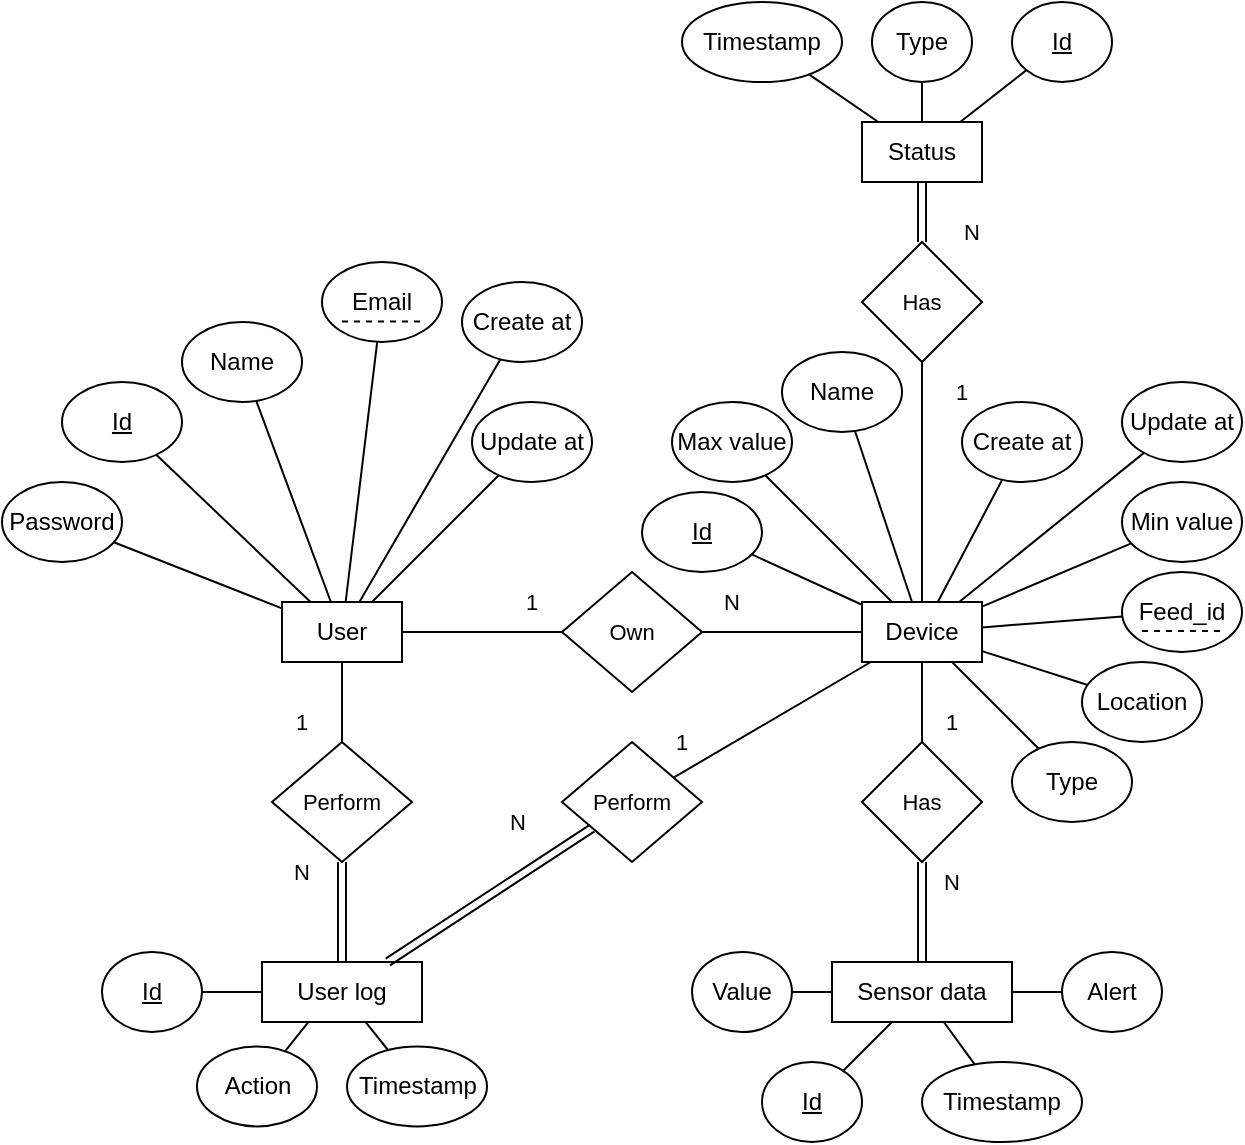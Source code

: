 <mxfile version="24.7.8">
  <diagram name="Page-1" id="jaJfqy32BlPvXBbWafyM">
    <mxGraphModel dx="1434" dy="1663" grid="1" gridSize="10" guides="1" tooltips="1" connect="1" arrows="1" fold="1" page="1" pageScale="1" pageWidth="1169" pageHeight="827" math="0" shadow="0">
      <root>
        <mxCell id="0" />
        <mxCell id="1" parent="0" />
        <mxCell id="_8KB8Ig3Bxyy8Yuee4_m-85" style="edgeStyle=none;shape=connector;rounded=0;orthogonalLoop=1;jettySize=auto;html=1;strokeColor=default;align=center;verticalAlign=middle;fontFamily=Helvetica;fontSize=11;fontColor=default;labelBackgroundColor=default;endArrow=none;endFill=0;" parent="1" source="_8KB8Ig3Bxyy8Yuee4_m-84" target="_8KB8Ig3Bxyy8Yuee4_m-5" edge="1">
          <mxGeometry relative="1" as="geometry" />
        </mxCell>
        <mxCell id="_8KB8Ig3Bxyy8Yuee4_m-56" style="edgeStyle=none;shape=connector;rounded=0;orthogonalLoop=1;jettySize=auto;html=1;strokeColor=default;align=center;verticalAlign=middle;fontFamily=Helvetica;fontSize=11;fontColor=default;labelBackgroundColor=default;endArrow=none;endFill=0;" parent="1" source="_8KB8Ig3Bxyy8Yuee4_m-55" target="_8KB8Ig3Bxyy8Yuee4_m-5" edge="1">
          <mxGeometry relative="1" as="geometry" />
        </mxCell>
        <mxCell id="_8KB8Ig3Bxyy8Yuee4_m-39" value="" style="edgeStyle=none;shape=connector;rounded=0;orthogonalLoop=1;jettySize=auto;html=1;strokeColor=default;align=center;verticalAlign=middle;fontFamily=Helvetica;fontSize=11;fontColor=default;labelBackgroundColor=default;endArrow=none;endFill=0;" parent="1" source="_8KB8Ig3Bxyy8Yuee4_m-1" target="_8KB8Ig3Bxyy8Yuee4_m-37" edge="1">
          <mxGeometry relative="1" as="geometry" />
        </mxCell>
        <mxCell id="J0UW6QxLmxCcvmy9IE3s-6" value="" style="edgeStyle=orthogonalEdgeStyle;rounded=0;orthogonalLoop=1;jettySize=auto;html=1;startArrow=none;startFill=0;endArrow=none;endFill=0;" parent="1" source="_8KB8Ig3Bxyy8Yuee4_m-1" target="J0UW6QxLmxCcvmy9IE3s-5" edge="1">
          <mxGeometry relative="1" as="geometry" />
        </mxCell>
        <mxCell id="_8KB8Ig3Bxyy8Yuee4_m-1" value="User" style="rounded=0;whiteSpace=wrap;html=1;" parent="1" vertex="1">
          <mxGeometry x="310" y="210" width="60" height="30" as="geometry" />
        </mxCell>
        <mxCell id="_8KB8Ig3Bxyy8Yuee4_m-78" value="" style="edgeStyle=none;shape=connector;rounded=0;orthogonalLoop=1;jettySize=auto;html=1;strokeColor=default;align=center;verticalAlign=middle;fontFamily=Helvetica;fontSize=11;fontColor=default;labelBackgroundColor=default;endArrow=none;endFill=0;" parent="1" source="_8KB8Ig3Bxyy8Yuee4_m-5" target="_8KB8Ig3Bxyy8Yuee4_m-77" edge="1">
          <mxGeometry relative="1" as="geometry" />
        </mxCell>
        <mxCell id="J0UW6QxLmxCcvmy9IE3s-9" style="edgeStyle=none;shape=connector;rounded=0;orthogonalLoop=1;jettySize=auto;html=1;strokeColor=default;align=center;verticalAlign=middle;fontFamily=Helvetica;fontSize=11;fontColor=default;labelBackgroundColor=default;startArrow=none;startFill=0;endArrow=none;endFill=0;" parent="1" source="_8KB8Ig3Bxyy8Yuee4_m-5" target="J0UW6QxLmxCcvmy9IE3s-8" edge="1">
          <mxGeometry relative="1" as="geometry" />
        </mxCell>
        <mxCell id="4ZJPIbdeTPFLNm4qBbml-3" style="rounded=0;orthogonalLoop=1;jettySize=auto;html=1;endArrow=none;endFill=0;" parent="1" source="_8KB8Ig3Bxyy8Yuee4_m-5" target="4ZJPIbdeTPFLNm4qBbml-2" edge="1">
          <mxGeometry relative="1" as="geometry" />
        </mxCell>
        <mxCell id="se-15VZ4kxIoAXQosiRD-1" style="rounded=0;orthogonalLoop=1;jettySize=auto;html=1;endArrow=none;endFill=0;" edge="1" parent="1" source="_8KB8Ig3Bxyy8Yuee4_m-5" target="1CbHhzrJng4AEGQYS05U-1">
          <mxGeometry relative="1" as="geometry" />
        </mxCell>
        <mxCell id="_8KB8Ig3Bxyy8Yuee4_m-5" value="&lt;div&gt;Device&lt;/div&gt;" style="rounded=0;whiteSpace=wrap;html=1;" parent="1" vertex="1">
          <mxGeometry x="600" y="210" width="60" height="30" as="geometry" />
        </mxCell>
        <mxCell id="J0UW6QxLmxCcvmy9IE3s-2" style="rounded=0;orthogonalLoop=1;jettySize=auto;html=1;endArrow=none;endFill=0;" parent="1" source="_8KB8Ig3Bxyy8Yuee4_m-6" target="J0UW6QxLmxCcvmy9IE3s-1" edge="1">
          <mxGeometry relative="1" as="geometry" />
        </mxCell>
        <mxCell id="_8KB8Ig3Bxyy8Yuee4_m-6" value="&lt;div&gt;Sensor data&lt;/div&gt;" style="rounded=0;whiteSpace=wrap;html=1;" parent="1" vertex="1">
          <mxGeometry x="585" y="390" width="90" height="30" as="geometry" />
        </mxCell>
        <mxCell id="_8KB8Ig3Bxyy8Yuee4_m-10" style="rounded=0;orthogonalLoop=1;jettySize=auto;html=1;endArrow=none;endFill=0;" parent="1" source="_8KB8Ig3Bxyy8Yuee4_m-9" target="_8KB8Ig3Bxyy8Yuee4_m-1" edge="1">
          <mxGeometry relative="1" as="geometry" />
        </mxCell>
        <mxCell id="_8KB8Ig3Bxyy8Yuee4_m-9" value="&lt;u&gt;Id&lt;/u&gt;" style="ellipse;whiteSpace=wrap;html=1;" parent="1" vertex="1">
          <mxGeometry x="200" y="100" width="60" height="40" as="geometry" />
        </mxCell>
        <mxCell id="_8KB8Ig3Bxyy8Yuee4_m-14" value="" style="edgeStyle=none;shape=connector;rounded=0;orthogonalLoop=1;jettySize=auto;html=1;strokeColor=default;align=center;verticalAlign=middle;fontFamily=Helvetica;fontSize=11;fontColor=default;labelBackgroundColor=default;endArrow=none;endFill=0;" parent="1" source="_8KB8Ig3Bxyy8Yuee4_m-12" target="_8KB8Ig3Bxyy8Yuee4_m-1" edge="1">
          <mxGeometry relative="1" as="geometry" />
        </mxCell>
        <mxCell id="_8KB8Ig3Bxyy8Yuee4_m-12" value="Name" style="ellipse;whiteSpace=wrap;html=1;" parent="1" vertex="1">
          <mxGeometry x="260" y="70" width="60" height="40" as="geometry" />
        </mxCell>
        <mxCell id="_8KB8Ig3Bxyy8Yuee4_m-15" style="edgeStyle=none;shape=connector;rounded=0;orthogonalLoop=1;jettySize=auto;html=1;strokeColor=default;align=center;verticalAlign=middle;fontFamily=Helvetica;fontSize=11;fontColor=default;labelBackgroundColor=default;endArrow=none;endFill=0;" parent="1" source="_8KB8Ig3Bxyy8Yuee4_m-13" target="_8KB8Ig3Bxyy8Yuee4_m-1" edge="1">
          <mxGeometry relative="1" as="geometry" />
        </mxCell>
        <mxCell id="_8KB8Ig3Bxyy8Yuee4_m-13" value="Email" style="ellipse;whiteSpace=wrap;html=1;" parent="1" vertex="1">
          <mxGeometry x="330" y="40" width="60" height="40" as="geometry" />
        </mxCell>
        <mxCell id="_8KB8Ig3Bxyy8Yuee4_m-17" style="edgeStyle=none;shape=connector;rounded=0;orthogonalLoop=1;jettySize=auto;html=1;strokeColor=default;align=center;verticalAlign=middle;fontFamily=Helvetica;fontSize=11;fontColor=default;labelBackgroundColor=default;endArrow=none;endFill=0;" parent="1" source="_8KB8Ig3Bxyy8Yuee4_m-16" target="_8KB8Ig3Bxyy8Yuee4_m-1" edge="1">
          <mxGeometry relative="1" as="geometry" />
        </mxCell>
        <mxCell id="_8KB8Ig3Bxyy8Yuee4_m-16" value="Password" style="ellipse;whiteSpace=wrap;html=1;" parent="1" vertex="1">
          <mxGeometry x="170" y="150" width="60" height="40" as="geometry" />
        </mxCell>
        <mxCell id="_8KB8Ig3Bxyy8Yuee4_m-19" style="edgeStyle=none;shape=connector;rounded=0;orthogonalLoop=1;jettySize=auto;html=1;strokeColor=default;align=center;verticalAlign=middle;fontFamily=Helvetica;fontSize=11;fontColor=default;labelBackgroundColor=default;endArrow=none;endFill=0;" parent="1" source="_8KB8Ig3Bxyy8Yuee4_m-18" target="_8KB8Ig3Bxyy8Yuee4_m-1" edge="1">
          <mxGeometry relative="1" as="geometry" />
        </mxCell>
        <mxCell id="_8KB8Ig3Bxyy8Yuee4_m-18" value="Create at" style="ellipse;whiteSpace=wrap;html=1;" parent="1" vertex="1">
          <mxGeometry x="400" y="50" width="60" height="40" as="geometry" />
        </mxCell>
        <mxCell id="_8KB8Ig3Bxyy8Yuee4_m-21" style="edgeStyle=none;shape=connector;rounded=0;orthogonalLoop=1;jettySize=auto;html=1;strokeColor=default;align=center;verticalAlign=middle;fontFamily=Helvetica;fontSize=11;fontColor=default;labelBackgroundColor=default;endArrow=none;endFill=0;" parent="1" source="_8KB8Ig3Bxyy8Yuee4_m-20" target="_8KB8Ig3Bxyy8Yuee4_m-1" edge="1">
          <mxGeometry relative="1" as="geometry" />
        </mxCell>
        <mxCell id="_8KB8Ig3Bxyy8Yuee4_m-20" value="Update at" style="ellipse;whiteSpace=wrap;html=1;" parent="1" vertex="1">
          <mxGeometry x="405" y="110" width="60" height="40" as="geometry" />
        </mxCell>
        <mxCell id="_8KB8Ig3Bxyy8Yuee4_m-40" value="" style="edgeStyle=none;shape=connector;rounded=0;orthogonalLoop=1;jettySize=auto;html=1;strokeColor=default;align=center;verticalAlign=middle;fontFamily=Helvetica;fontSize=11;fontColor=default;labelBackgroundColor=default;endArrow=none;endFill=0;" parent="1" source="_8KB8Ig3Bxyy8Yuee4_m-37" target="_8KB8Ig3Bxyy8Yuee4_m-5" edge="1">
          <mxGeometry relative="1" as="geometry" />
        </mxCell>
        <mxCell id="_8KB8Ig3Bxyy8Yuee4_m-37" value="Own" style="rhombus;whiteSpace=wrap;html=1;fontFamily=Helvetica;fontSize=11;fontColor=default;labelBackgroundColor=default;" parent="1" vertex="1">
          <mxGeometry x="450" y="195" width="70" height="60" as="geometry" />
        </mxCell>
        <mxCell id="_8KB8Ig3Bxyy8Yuee4_m-41" value="1" style="text;html=1;align=center;verticalAlign=middle;whiteSpace=wrap;rounded=0;fontFamily=Helvetica;fontSize=11;fontColor=default;labelBackgroundColor=default;" parent="1" vertex="1">
          <mxGeometry x="420" y="195" width="30" height="30" as="geometry" />
        </mxCell>
        <mxCell id="_8KB8Ig3Bxyy8Yuee4_m-42" value="N" style="text;html=1;align=center;verticalAlign=middle;whiteSpace=wrap;rounded=0;fontFamily=Helvetica;fontSize=11;fontColor=default;labelBackgroundColor=default;" parent="1" vertex="1">
          <mxGeometry x="520" y="195" width="30" height="30" as="geometry" />
        </mxCell>
        <mxCell id="_8KB8Ig3Bxyy8Yuee4_m-44" style="edgeStyle=none;shape=connector;rounded=0;orthogonalLoop=1;jettySize=auto;html=1;strokeColor=default;align=center;verticalAlign=middle;fontFamily=Helvetica;fontSize=11;fontColor=default;labelBackgroundColor=default;endArrow=none;endFill=0;" parent="1" source="_8KB8Ig3Bxyy8Yuee4_m-43" target="_8KB8Ig3Bxyy8Yuee4_m-5" edge="1">
          <mxGeometry relative="1" as="geometry" />
        </mxCell>
        <mxCell id="_8KB8Ig3Bxyy8Yuee4_m-43" value="&lt;u&gt;Id&lt;/u&gt;" style="ellipse;whiteSpace=wrap;html=1;" parent="1" vertex="1">
          <mxGeometry x="490" y="155" width="60" height="40" as="geometry" />
        </mxCell>
        <mxCell id="_8KB8Ig3Bxyy8Yuee4_m-46" style="edgeStyle=none;shape=connector;rounded=0;orthogonalLoop=1;jettySize=auto;html=1;strokeColor=default;align=center;verticalAlign=middle;fontFamily=Helvetica;fontSize=11;fontColor=default;labelBackgroundColor=default;endArrow=none;endFill=0;" parent="1" source="_8KB8Ig3Bxyy8Yuee4_m-45" target="_8KB8Ig3Bxyy8Yuee4_m-5" edge="1">
          <mxGeometry relative="1" as="geometry" />
        </mxCell>
        <mxCell id="_8KB8Ig3Bxyy8Yuee4_m-45" value="Name" style="ellipse;whiteSpace=wrap;html=1;" parent="1" vertex="1">
          <mxGeometry x="560" y="85" width="60" height="40" as="geometry" />
        </mxCell>
        <mxCell id="_8KB8Ig3Bxyy8Yuee4_m-48" style="edgeStyle=none;shape=connector;rounded=0;orthogonalLoop=1;jettySize=auto;html=1;strokeColor=default;align=center;verticalAlign=middle;fontFamily=Helvetica;fontSize=11;fontColor=default;labelBackgroundColor=default;endArrow=none;endFill=0;" parent="1" source="_8KB8Ig3Bxyy8Yuee4_m-47" target="_8KB8Ig3Bxyy8Yuee4_m-5" edge="1">
          <mxGeometry relative="1" as="geometry" />
        </mxCell>
        <mxCell id="_8KB8Ig3Bxyy8Yuee4_m-47" value="Type" style="ellipse;whiteSpace=wrap;html=1;" parent="1" vertex="1">
          <mxGeometry x="675" y="280" width="60" height="40" as="geometry" />
        </mxCell>
        <mxCell id="_8KB8Ig3Bxyy8Yuee4_m-52" style="edgeStyle=none;shape=connector;rounded=0;orthogonalLoop=1;jettySize=auto;html=1;strokeColor=default;align=center;verticalAlign=middle;fontFamily=Helvetica;fontSize=11;fontColor=default;labelBackgroundColor=default;endArrow=none;endFill=0;" parent="1" source="_8KB8Ig3Bxyy8Yuee4_m-50" target="_8KB8Ig3Bxyy8Yuee4_m-5" edge="1">
          <mxGeometry relative="1" as="geometry" />
        </mxCell>
        <mxCell id="_8KB8Ig3Bxyy8Yuee4_m-54" style="edgeStyle=none;shape=connector;rounded=0;orthogonalLoop=1;jettySize=auto;html=1;strokeColor=default;align=center;verticalAlign=middle;fontFamily=Helvetica;fontSize=11;fontColor=default;labelBackgroundColor=default;endArrow=none;endFill=0;" parent="1" source="_8KB8Ig3Bxyy8Yuee4_m-53" target="_8KB8Ig3Bxyy8Yuee4_m-5" edge="1">
          <mxGeometry relative="1" as="geometry" />
        </mxCell>
        <mxCell id="_8KB8Ig3Bxyy8Yuee4_m-50" value="Location" style="ellipse;whiteSpace=wrap;html=1;" parent="1" vertex="1">
          <mxGeometry x="710" y="240" width="60" height="40" as="geometry" />
        </mxCell>
        <mxCell id="_8KB8Ig3Bxyy8Yuee4_m-53" value="Create at" style="ellipse;whiteSpace=wrap;html=1;" parent="1" vertex="1">
          <mxGeometry x="650" y="110" width="60" height="40" as="geometry" />
        </mxCell>
        <mxCell id="_8KB8Ig3Bxyy8Yuee4_m-55" value="Update at" style="ellipse;whiteSpace=wrap;html=1;" parent="1" vertex="1">
          <mxGeometry x="730" y="100" width="60" height="40" as="geometry" />
        </mxCell>
        <mxCell id="_8KB8Ig3Bxyy8Yuee4_m-72" style="edgeStyle=none;shape=connector;rounded=0;orthogonalLoop=1;jettySize=auto;html=1;strokeColor=default;align=center;verticalAlign=middle;fontFamily=Helvetica;fontSize=11;fontColor=default;labelBackgroundColor=default;endArrow=none;endFill=0;" parent="1" source="_8KB8Ig3Bxyy8Yuee4_m-71" edge="1">
          <mxGeometry relative="1" as="geometry">
            <mxPoint x="323.263" y="419.997" as="targetPoint" />
          </mxGeometry>
        </mxCell>
        <mxCell id="_8KB8Ig3Bxyy8Yuee4_m-71" value="Action" style="ellipse;whiteSpace=wrap;html=1;" parent="1" vertex="1">
          <mxGeometry x="267.5" y="432.2" width="60" height="40" as="geometry" />
        </mxCell>
        <mxCell id="_8KB8Ig3Bxyy8Yuee4_m-74" style="edgeStyle=none;shape=connector;rounded=0;orthogonalLoop=1;jettySize=auto;html=1;strokeColor=default;align=center;verticalAlign=middle;fontFamily=Helvetica;fontSize=11;fontColor=default;labelBackgroundColor=default;endArrow=none;endFill=0;" parent="1" source="_8KB8Ig3Bxyy8Yuee4_m-73" edge="1">
          <mxGeometry relative="1" as="geometry">
            <mxPoint x="351.737" y="419.997" as="targetPoint" />
          </mxGeometry>
        </mxCell>
        <mxCell id="_8KB8Ig3Bxyy8Yuee4_m-73" value="Timestamp" style="ellipse;whiteSpace=wrap;html=1;" parent="1" vertex="1">
          <mxGeometry x="342.5" y="432.2" width="70" height="40" as="geometry" />
        </mxCell>
        <mxCell id="_8KB8Ig3Bxyy8Yuee4_m-79" value="" style="edgeStyle=none;shape=link;rounded=0;orthogonalLoop=1;jettySize=auto;html=1;strokeColor=default;align=center;verticalAlign=middle;fontFamily=Helvetica;fontSize=11;fontColor=default;labelBackgroundColor=default;endArrow=none;endFill=0;" parent="1" source="_8KB8Ig3Bxyy8Yuee4_m-77" target="_8KB8Ig3Bxyy8Yuee4_m-6" edge="1">
          <mxGeometry relative="1" as="geometry" />
        </mxCell>
        <mxCell id="_8KB8Ig3Bxyy8Yuee4_m-77" value="Has" style="rhombus;whiteSpace=wrap;html=1;fontFamily=Helvetica;fontSize=11;fontColor=default;labelBackgroundColor=default;" parent="1" vertex="1">
          <mxGeometry x="600" y="280" width="60" height="60" as="geometry" />
        </mxCell>
        <mxCell id="_8KB8Ig3Bxyy8Yuee4_m-80" value="N" style="text;html=1;align=center;verticalAlign=middle;whiteSpace=wrap;rounded=0;fontFamily=Helvetica;fontSize=11;fontColor=default;labelBackgroundColor=default;" parent="1" vertex="1">
          <mxGeometry x="630" y="335" width="30" height="30" as="geometry" />
        </mxCell>
        <mxCell id="_8KB8Ig3Bxyy8Yuee4_m-81" value="1" style="text;html=1;align=center;verticalAlign=middle;whiteSpace=wrap;rounded=0;fontFamily=Helvetica;fontSize=11;fontColor=default;labelBackgroundColor=default;" parent="1" vertex="1">
          <mxGeometry x="630" y="255" width="30" height="30" as="geometry" />
        </mxCell>
        <mxCell id="_8KB8Ig3Bxyy8Yuee4_m-83" style="edgeStyle=none;shape=connector;rounded=0;orthogonalLoop=1;jettySize=auto;html=1;strokeColor=default;align=center;verticalAlign=middle;fontFamily=Helvetica;fontSize=11;fontColor=default;labelBackgroundColor=default;endArrow=none;endFill=0;" parent="1" source="_8KB8Ig3Bxyy8Yuee4_m-82" target="_8KB8Ig3Bxyy8Yuee4_m-5" edge="1">
          <mxGeometry relative="1" as="geometry" />
        </mxCell>
        <mxCell id="_8KB8Ig3Bxyy8Yuee4_m-82" value="Min value" style="ellipse;whiteSpace=wrap;html=1;" parent="1" vertex="1">
          <mxGeometry x="730" y="150" width="60" height="40" as="geometry" />
        </mxCell>
        <mxCell id="_8KB8Ig3Bxyy8Yuee4_m-84" value="Max value" style="ellipse;whiteSpace=wrap;html=1;" parent="1" vertex="1">
          <mxGeometry x="505" y="110" width="60" height="40" as="geometry" />
        </mxCell>
        <mxCell id="_8KB8Ig3Bxyy8Yuee4_m-100" style="edgeStyle=none;shape=connector;rounded=0;orthogonalLoop=1;jettySize=auto;html=1;strokeColor=default;align=center;verticalAlign=middle;fontFamily=Helvetica;fontSize=11;fontColor=default;labelBackgroundColor=default;endArrow=none;endFill=0;" parent="1" source="_8KB8Ig3Bxyy8Yuee4_m-99" target="_8KB8Ig3Bxyy8Yuee4_m-6" edge="1">
          <mxGeometry relative="1" as="geometry" />
        </mxCell>
        <mxCell id="_8KB8Ig3Bxyy8Yuee4_m-99" value="Value" style="ellipse;whiteSpace=wrap;html=1;" parent="1" vertex="1">
          <mxGeometry x="515" y="385" width="50" height="40" as="geometry" />
        </mxCell>
        <mxCell id="_8KB8Ig3Bxyy8Yuee4_m-103" style="edgeStyle=none;shape=connector;rounded=0;orthogonalLoop=1;jettySize=auto;html=1;strokeColor=default;align=center;verticalAlign=middle;fontFamily=Helvetica;fontSize=11;fontColor=default;labelBackgroundColor=default;endArrow=none;endFill=0;" parent="1" source="_8KB8Ig3Bxyy8Yuee4_m-101" target="_8KB8Ig3Bxyy8Yuee4_m-6" edge="1">
          <mxGeometry relative="1" as="geometry" />
        </mxCell>
        <mxCell id="_8KB8Ig3Bxyy8Yuee4_m-101" value="&lt;u&gt;Id&lt;/u&gt;" style="ellipse;whiteSpace=wrap;html=1;" parent="1" vertex="1">
          <mxGeometry x="550" y="440" width="50" height="40" as="geometry" />
        </mxCell>
        <mxCell id="J0UW6QxLmxCcvmy9IE3s-1" value="Timestamp" style="ellipse;whiteSpace=wrap;html=1;" parent="1" vertex="1">
          <mxGeometry x="630" y="440" width="80" height="40" as="geometry" />
        </mxCell>
        <mxCell id="J0UW6QxLmxCcvmy9IE3s-4" value="User log" style="rounded=0;whiteSpace=wrap;html=1;" parent="1" vertex="1">
          <mxGeometry x="300" y="390" width="80" height="30" as="geometry" />
        </mxCell>
        <mxCell id="J0UW6QxLmxCcvmy9IE3s-7" value="" style="shape=link;rounded=0;orthogonalLoop=1;jettySize=auto;html=1;strokeColor=default;align=center;verticalAlign=middle;fontFamily=Helvetica;fontSize=11;fontColor=default;labelBackgroundColor=default;startArrow=none;startFill=0;endArrow=none;endFill=0;" parent="1" source="J0UW6QxLmxCcvmy9IE3s-5" target="J0UW6QxLmxCcvmy9IE3s-4" edge="1">
          <mxGeometry relative="1" as="geometry" />
        </mxCell>
        <mxCell id="J0UW6QxLmxCcvmy9IE3s-5" value="Perform" style="rhombus;whiteSpace=wrap;html=1;fontFamily=Helvetica;fontSize=11;fontColor=default;labelBackgroundColor=default;" parent="1" vertex="1">
          <mxGeometry x="305" y="280" width="70" height="60" as="geometry" />
        </mxCell>
        <mxCell id="J0UW6QxLmxCcvmy9IE3s-10" style="edgeStyle=none;shape=link;rounded=0;orthogonalLoop=1;jettySize=auto;html=1;strokeColor=default;align=center;verticalAlign=middle;fontFamily=Helvetica;fontSize=11;fontColor=default;labelBackgroundColor=default;startArrow=none;startFill=0;endArrow=none;endFill=0;" parent="1" source="J0UW6QxLmxCcvmy9IE3s-8" target="J0UW6QxLmxCcvmy9IE3s-4" edge="1">
          <mxGeometry relative="1" as="geometry" />
        </mxCell>
        <mxCell id="J0UW6QxLmxCcvmy9IE3s-8" value="Perform" style="rhombus;whiteSpace=wrap;html=1;fontFamily=Helvetica;fontSize=11;fontColor=default;labelBackgroundColor=default;" parent="1" vertex="1">
          <mxGeometry x="450" y="280" width="70" height="60" as="geometry" />
        </mxCell>
        <mxCell id="J0UW6QxLmxCcvmy9IE3s-11" value="N" style="text;html=1;align=center;verticalAlign=middle;whiteSpace=wrap;rounded=0;fontFamily=Helvetica;fontSize=11;fontColor=default;labelBackgroundColor=default;" parent="1" vertex="1">
          <mxGeometry x="412.5" y="305" width="30" height="30" as="geometry" />
        </mxCell>
        <mxCell id="J0UW6QxLmxCcvmy9IE3s-12" value="1" style="text;html=1;align=center;verticalAlign=middle;whiteSpace=wrap;rounded=0;fontFamily=Helvetica;fontSize=11;fontColor=default;labelBackgroundColor=default;" parent="1" vertex="1">
          <mxGeometry x="495" y="265" width="30" height="30" as="geometry" />
        </mxCell>
        <mxCell id="J0UW6QxLmxCcvmy9IE3s-13" value="N" style="text;html=1;align=center;verticalAlign=middle;whiteSpace=wrap;rounded=0;fontFamily=Helvetica;fontSize=11;fontColor=default;labelBackgroundColor=default;" parent="1" vertex="1">
          <mxGeometry x="305" y="330" width="30" height="30" as="geometry" />
        </mxCell>
        <mxCell id="J0UW6QxLmxCcvmy9IE3s-15" value="1" style="text;html=1;align=center;verticalAlign=middle;whiteSpace=wrap;rounded=0;fontFamily=Helvetica;fontSize=11;fontColor=default;labelBackgroundColor=default;" parent="1" vertex="1">
          <mxGeometry x="305" y="255" width="30" height="30" as="geometry" />
        </mxCell>
        <mxCell id="4ZJPIbdeTPFLNm4qBbml-1" value="&lt;div&gt;Status&lt;/div&gt;" style="rounded=0;whiteSpace=wrap;html=1;" parent="1" vertex="1">
          <mxGeometry x="600" y="-30" width="60" height="30" as="geometry" />
        </mxCell>
        <mxCell id="4ZJPIbdeTPFLNm4qBbml-4" style="edgeStyle=none;shape=link;rounded=0;orthogonalLoop=1;jettySize=auto;html=1;strokeColor=default;align=center;verticalAlign=middle;fontFamily=Helvetica;fontSize=11;fontColor=default;labelBackgroundColor=default;endArrow=none;endFill=0;" parent="1" source="4ZJPIbdeTPFLNm4qBbml-2" target="4ZJPIbdeTPFLNm4qBbml-1" edge="1">
          <mxGeometry relative="1" as="geometry" />
        </mxCell>
        <mxCell id="4ZJPIbdeTPFLNm4qBbml-2" value="Has" style="rhombus;whiteSpace=wrap;html=1;fontFamily=Helvetica;fontSize=11;fontColor=default;labelBackgroundColor=default;" parent="1" vertex="1">
          <mxGeometry x="600" y="30" width="60" height="60" as="geometry" />
        </mxCell>
        <mxCell id="4ZJPIbdeTPFLNm4qBbml-6" style="edgeStyle=none;shape=connector;rounded=0;orthogonalLoop=1;jettySize=auto;html=1;strokeColor=default;align=center;verticalAlign=middle;fontFamily=Helvetica;fontSize=11;fontColor=default;labelBackgroundColor=default;endArrow=none;endFill=0;" parent="1" source="4ZJPIbdeTPFLNm4qBbml-5" target="4ZJPIbdeTPFLNm4qBbml-1" edge="1">
          <mxGeometry relative="1" as="geometry" />
        </mxCell>
        <mxCell id="4ZJPIbdeTPFLNm4qBbml-5" value="Timestamp" style="ellipse;whiteSpace=wrap;html=1;" parent="1" vertex="1">
          <mxGeometry x="510" y="-90" width="80" height="40" as="geometry" />
        </mxCell>
        <mxCell id="4ZJPIbdeTPFLNm4qBbml-8" style="edgeStyle=none;shape=connector;rounded=0;orthogonalLoop=1;jettySize=auto;html=1;strokeColor=default;align=center;verticalAlign=middle;fontFamily=Helvetica;fontSize=11;fontColor=default;labelBackgroundColor=default;endArrow=none;endFill=0;" parent="1" source="4ZJPIbdeTPFLNm4qBbml-7" target="4ZJPIbdeTPFLNm4qBbml-1" edge="1">
          <mxGeometry relative="1" as="geometry" />
        </mxCell>
        <mxCell id="4ZJPIbdeTPFLNm4qBbml-7" value="Type" style="ellipse;whiteSpace=wrap;html=1;" parent="1" vertex="1">
          <mxGeometry x="605" y="-90" width="50" height="40" as="geometry" />
        </mxCell>
        <mxCell id="4ZJPIbdeTPFLNm4qBbml-10" style="edgeStyle=none;shape=connector;rounded=0;orthogonalLoop=1;jettySize=auto;html=1;strokeColor=default;align=center;verticalAlign=middle;fontFamily=Helvetica;fontSize=11;fontColor=default;labelBackgroundColor=default;endArrow=none;endFill=0;" parent="1" source="4ZJPIbdeTPFLNm4qBbml-9" target="4ZJPIbdeTPFLNm4qBbml-1" edge="1">
          <mxGeometry relative="1" as="geometry" />
        </mxCell>
        <mxCell id="4ZJPIbdeTPFLNm4qBbml-9" value="&lt;u&gt;Id&lt;/u&gt;" style="ellipse;whiteSpace=wrap;html=1;" parent="1" vertex="1">
          <mxGeometry x="675" y="-90" width="50" height="40" as="geometry" />
        </mxCell>
        <mxCell id="4ZJPIbdeTPFLNm4qBbml-11" value="N" style="text;html=1;align=center;verticalAlign=middle;whiteSpace=wrap;rounded=0;fontFamily=Helvetica;fontSize=11;fontColor=default;labelBackgroundColor=default;" parent="1" vertex="1">
          <mxGeometry x="640" y="10" width="30" height="30" as="geometry" />
        </mxCell>
        <mxCell id="4ZJPIbdeTPFLNm4qBbml-12" value="1" style="text;html=1;align=center;verticalAlign=middle;whiteSpace=wrap;rounded=0;fontFamily=Helvetica;fontSize=11;fontColor=default;labelBackgroundColor=default;" parent="1" vertex="1">
          <mxGeometry x="635" y="90" width="30" height="30" as="geometry" />
        </mxCell>
        <mxCell id="4ZJPIbdeTPFLNm4qBbml-20" value="" style="edgeStyle=none;shape=connector;rounded=0;orthogonalLoop=1;jettySize=auto;html=1;strokeColor=default;align=center;verticalAlign=middle;fontFamily=Helvetica;fontSize=11;fontColor=default;labelBackgroundColor=default;endArrow=none;endFill=0;" parent="1" source="4ZJPIbdeTPFLNm4qBbml-19" target="J0UW6QxLmxCcvmy9IE3s-4" edge="1">
          <mxGeometry relative="1" as="geometry" />
        </mxCell>
        <mxCell id="4ZJPIbdeTPFLNm4qBbml-19" value="&lt;u&gt;Id&lt;/u&gt;" style="ellipse;whiteSpace=wrap;html=1;" parent="1" vertex="1">
          <mxGeometry x="220" y="385" width="50" height="40" as="geometry" />
        </mxCell>
        <mxCell id="4ZJPIbdeTPFLNm4qBbml-22" value="" style="endArrow=none;dashed=1;html=1;rounded=0;strokeColor=default;align=center;verticalAlign=middle;fontFamily=Helvetica;fontSize=11;fontColor=default;labelBackgroundColor=default;" parent="1" edge="1">
          <mxGeometry width="50" height="50" relative="1" as="geometry">
            <mxPoint x="340" y="69.71" as="sourcePoint" />
            <mxPoint x="380" y="69.71" as="targetPoint" />
          </mxGeometry>
        </mxCell>
        <mxCell id="DiUTaXY1z-FhLtK7Zl_M-2" style="rounded=0;orthogonalLoop=1;jettySize=auto;html=1;endArrow=none;endFill=0;" parent="1" source="DiUTaXY1z-FhLtK7Zl_M-1" target="_8KB8Ig3Bxyy8Yuee4_m-6" edge="1">
          <mxGeometry relative="1" as="geometry" />
        </mxCell>
        <mxCell id="DiUTaXY1z-FhLtK7Zl_M-1" value="Alert" style="ellipse;whiteSpace=wrap;html=1;" parent="1" vertex="1">
          <mxGeometry x="700" y="385" width="50" height="40" as="geometry" />
        </mxCell>
        <mxCell id="1CbHhzrJng4AEGQYS05U-1" value="Feed_id" style="ellipse;whiteSpace=wrap;html=1;" parent="1" vertex="1">
          <mxGeometry x="730" y="195" width="60" height="40" as="geometry" />
        </mxCell>
        <mxCell id="1CbHhzrJng4AEGQYS05U-2" value="" style="endArrow=none;dashed=1;html=1;rounded=0;strokeColor=default;align=center;verticalAlign=middle;fontFamily=Helvetica;fontSize=11;fontColor=default;labelBackgroundColor=default;" parent="1" edge="1">
          <mxGeometry width="50" height="50" relative="1" as="geometry">
            <mxPoint x="740" y="224.52" as="sourcePoint" />
            <mxPoint x="780" y="224.52" as="targetPoint" />
          </mxGeometry>
        </mxCell>
      </root>
    </mxGraphModel>
  </diagram>
</mxfile>
